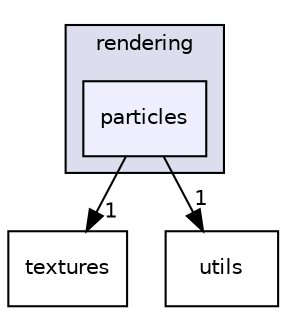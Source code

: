 digraph "src/rendering/particles" {
  compound=true
  node [ fontsize="10", fontname="Helvetica"];
  edge [ labelfontsize="10", labelfontname="Helvetica"];
  subgraph clusterdir_1243271318b2b38807a3b1d2ca08dd72 {
    graph [ bgcolor="#ddddee", pencolor="black", label="rendering" fontname="Helvetica", fontsize="10", URL="dir_1243271318b2b38807a3b1d2ca08dd72.html"]
  dir_0c3eeb41e7ad3204c81f1dc5ed2b70b3 [shape=box, label="particles", style="filled", fillcolor="#eeeeff", pencolor="black", URL="dir_0c3eeb41e7ad3204c81f1dc5ed2b70b3.html"];
  }
  dir_eaebdb5db9d99d6008c5ff58e170e4ce [shape=box label="textures" URL="dir_eaebdb5db9d99d6008c5ff58e170e4ce.html"];
  dir_313caf1132e152dd9b58bea13a4052ca [shape=box label="utils" URL="dir_313caf1132e152dd9b58bea13a4052ca.html"];
  dir_0c3eeb41e7ad3204c81f1dc5ed2b70b3->dir_eaebdb5db9d99d6008c5ff58e170e4ce [headlabel="1", labeldistance=1.5 headhref="dir_000006_000007.html"];
  dir_0c3eeb41e7ad3204c81f1dc5ed2b70b3->dir_313caf1132e152dd9b58bea13a4052ca [headlabel="1", labeldistance=1.5 headhref="dir_000006_000008.html"];
}
